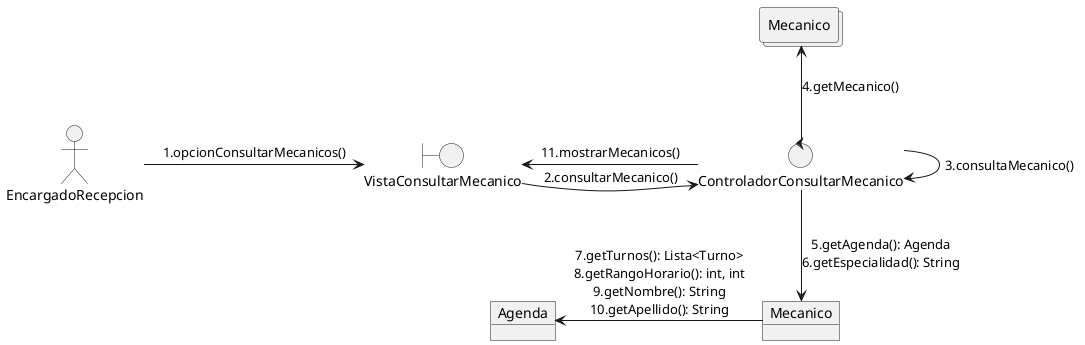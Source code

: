 @startuml Diagrama Colaboracion Consultar Mecanico

allow_mixing
actor :EncargadoRecepcion: as encRec
boundary "VistaConsultarMecanico" as view
control "ControladorConsultarMecanico" as ctrl
collections "Mecanico" as col
object "Mecanico" as mec
object "Agenda" as age
encRec->view : 1.opcionConsultarMecanicos()
view->ctrl : 2.consultarMecanico()
ctrl->ctrl : 3.consultaMecanico()
ctrl-up->col : 4.getMecanico()
ctrl -down-> mec : 5.getAgenda(): Agenda\n6.getEspecialidad(): String
mec -left-> age : 7.getTurnos(): Lista<Turno>\n8.getRangoHorario(): int, int\n9.getNombre(): String\n10.getApellido(): String
view<-ctrl : 11.mostrarMecanicos()

@enduml
